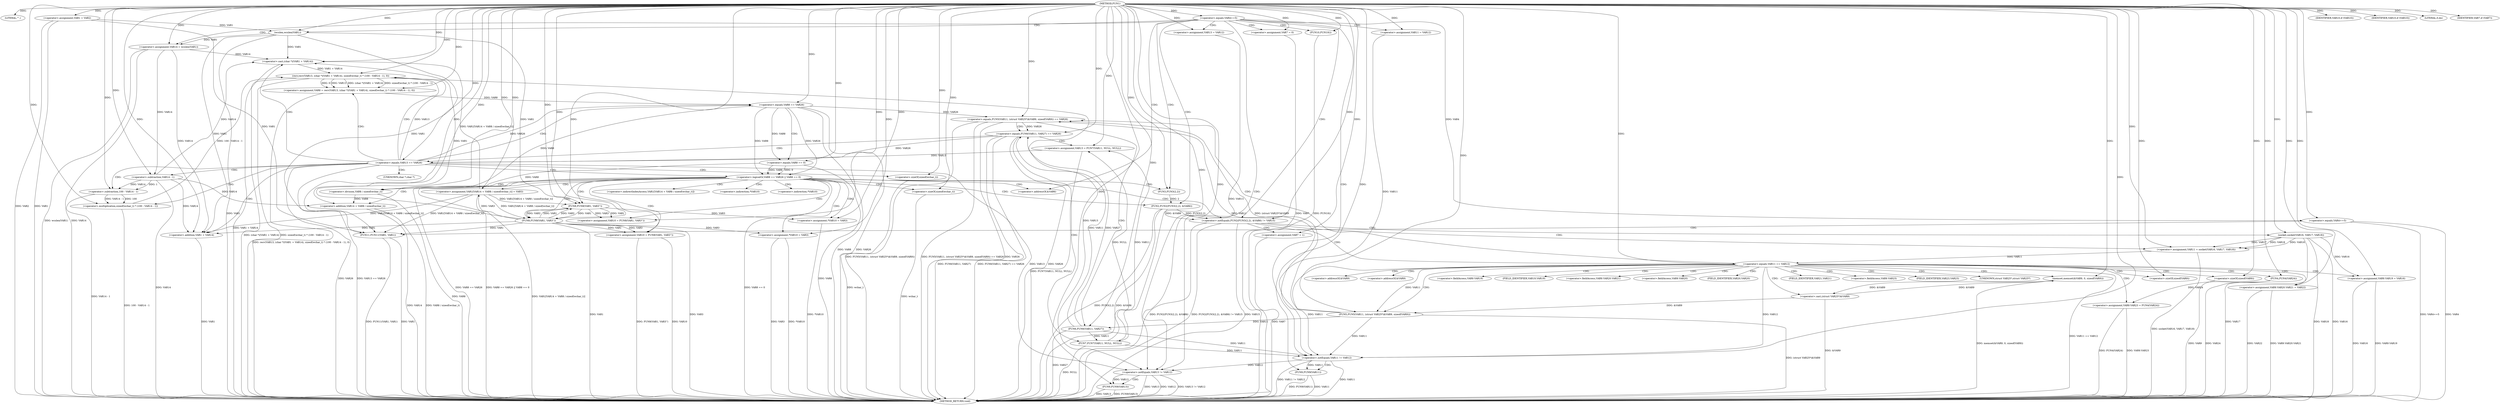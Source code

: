 digraph FUN1 {  
"1000100" [label = "(METHOD,FUN1)" ]
"1000308" [label = "(METHOD_RETURN,void)" ]
"1000103" [label = "(LITERAL,\"\",)" ]
"1000104" [label = "(<operator>.assignment,VAR1 = VAR2)" ]
"1000108" [label = "(<operator>.equals,VAR4==5)" ]
"1000115" [label = "(<operator>.assignment,VAR7 = 0)" ]
"1000122" [label = "(<operator>.assignment,VAR11 = VAR12)" ]
"1000126" [label = "(<operator>.assignment,VAR13 = VAR12)" ]
"1000130" [label = "(<operator>.assignment,VAR14 = wcslen(VAR1))" ]
"1000132" [label = "(wcslen,wcslen(VAR1))" ]
"1000137" [label = "(<operator>.notEquals,FUN2(FUN3(2,2), &VAR6) != VAR15)" ]
"1000138" [label = "(FUN2,FUN2(FUN3(2,2), &VAR6))" ]
"1000139" [label = "(FUN3,FUN3(2,2))" ]
"1000147" [label = "(<operator>.assignment,VAR7 = 1)" ]
"1000150" [label = "(<operator>.assignment,VAR11 = socket(VAR16, VAR17, VAR18))" ]
"1000152" [label = "(socket,socket(VAR16, VAR17, VAR18))" ]
"1000157" [label = "(<operator>.equals,VAR11 == VAR12)" ]
"1000162" [label = "(memset,memset(&VAR9, 0, sizeof(VAR9)))" ]
"1000166" [label = "(<operator>.sizeOf,sizeof(VAR9))" ]
"1000168" [label = "(<operator>.assignment,VAR9.VAR19 = VAR16)" ]
"1000173" [label = "(<operator>.assignment,VAR9.VAR20.VAR21 = VAR22)" ]
"1000180" [label = "(<operator>.assignment,VAR9.VAR23 = FUN4(VAR24))" ]
"1000184" [label = "(FUN4,FUN4(VAR24))" ]
"1000187" [label = "(<operator>.equals,FUN5(VAR11, (struct VAR25*)&VAR9, sizeof(VAR9)) == VAR26)" ]
"1000188" [label = "(FUN5,FUN5(VAR11, (struct VAR25*)&VAR9, sizeof(VAR9)))" ]
"1000190" [label = "(<operator>.cast,(struct VAR25*)&VAR9)" ]
"1000194" [label = "(<operator>.sizeOf,sizeof(VAR9))" ]
"1000200" [label = "(<operator>.equals,FUN6(VAR11, VAR27) == VAR26)" ]
"1000201" [label = "(FUN6,FUN6(VAR11, VAR27))" ]
"1000207" [label = "(<operator>.assignment,VAR13 = FUN7(VAR11, NULL, NULL))" ]
"1000209" [label = "(FUN7,FUN7(VAR11, NULL, NULL))" ]
"1000214" [label = "(<operator>.equals,VAR13 == VAR26)" ]
"1000219" [label = "(<operator>.assignment,VAR8 = recv(VAR13, (char *)(VAR1 + VAR14), sizeof(wchar_t) * (100 - VAR14 - 1), 0))" ]
"1000221" [label = "(recv,recv(VAR13, (char *)(VAR1 + VAR14), sizeof(wchar_t) * (100 - VAR14 - 1), 0))" ]
"1000223" [label = "(<operator>.cast,(char *)(VAR1 + VAR14))" ]
"1000225" [label = "(<operator>.addition,VAR1 + VAR14)" ]
"1000228" [label = "(<operator>.multiplication,sizeof(wchar_t) * (100 - VAR14 - 1))" ]
"1000229" [label = "(<operator>.sizeOf,sizeof(wchar_t))" ]
"1000231" [label = "(<operator>.subtraction,100 - VAR14 - 1)" ]
"1000233" [label = "(<operator>.subtraction,VAR14 - 1)" ]
"1000238" [label = "(<operator>.logicalOr,VAR8 == VAR26 || VAR8 == 0)" ]
"1000239" [label = "(<operator>.equals,VAR8 == VAR26)" ]
"1000242" [label = "(<operator>.equals,VAR8 == 0)" ]
"1000247" [label = "(<operator>.assignment,VAR1[VAR14 + VAR8 / sizeof(wchar_t)] = VAR3)" ]
"1000250" [label = "(<operator>.addition,VAR14 + VAR8 / sizeof(wchar_t))" ]
"1000252" [label = "(<operator>.division,VAR8 / sizeof(wchar_t))" ]
"1000254" [label = "(<operator>.sizeOf,sizeof(wchar_t))" ]
"1000257" [label = "(<operator>.assignment,VAR10 = FUN8(VAR1, VAR3''))" ]
"1000259" [label = "(FUN8,FUN8(VAR1, VAR3''))" ]
"1000263" [label = "(IDENTIFIER,VAR10,if (VAR10))" ]
"1000265" [label = "(<operator>.assignment,*VAR10 = VAR3)" ]
"1000269" [label = "(<operator>.assignment,VAR10 = FUN8(VAR1, VAR3''))" ]
"1000271" [label = "(FUN8,FUN8(VAR1, VAR3''))" ]
"1000275" [label = "(IDENTIFIER,VAR10,if (VAR10))" ]
"1000277" [label = "(<operator>.assignment,*VAR10 = VAR3)" ]
"1000281" [label = "(LITERAL,0,do)" ]
"1000283" [label = "(<operator>.notEquals,VAR11 != VAR12)" ]
"1000287" [label = "(FUN9,FUN9(VAR11))" ]
"1000290" [label = "(<operator>.notEquals,VAR13 != VAR12)" ]
"1000294" [label = "(FUN9,FUN9(VAR13))" ]
"1000297" [label = "(IDENTIFIER,VAR7,if (VAR7))" ]
"1000299" [label = "(FUN10,FUN10())" ]
"1000301" [label = "(<operator>.equals,VAR4==5)" ]
"1000305" [label = "(FUN11,FUN11(VAR1, VAR1))" ]
"1000142" [label = "(<operator>.addressOf,&VAR6)" ]
"1000163" [label = "(<operator>.addressOf,&VAR9)" ]
"1000169" [label = "(<operator>.fieldAccess,VAR9.VAR19)" ]
"1000171" [label = "(FIELD_IDENTIFIER,VAR19,VAR19)" ]
"1000174" [label = "(<operator>.fieldAccess,VAR9.VAR20.VAR21)" ]
"1000175" [label = "(<operator>.fieldAccess,VAR9.VAR20)" ]
"1000177" [label = "(FIELD_IDENTIFIER,VAR20,VAR20)" ]
"1000178" [label = "(FIELD_IDENTIFIER,VAR21,VAR21)" ]
"1000181" [label = "(<operator>.fieldAccess,VAR9.VAR23)" ]
"1000183" [label = "(FIELD_IDENTIFIER,VAR23,VAR23)" ]
"1000191" [label = "(UNKNOWN,struct VAR25*,struct VAR25*)" ]
"1000192" [label = "(<operator>.addressOf,&VAR9)" ]
"1000224" [label = "(UNKNOWN,char *,char *)" ]
"1000248" [label = "(<operator>.indirectIndexAccess,VAR1[VAR14 + VAR8 / sizeof(wchar_t)])" ]
"1000266" [label = "(<operator>.indirection,*VAR10)" ]
"1000278" [label = "(<operator>.indirection,*VAR10)" ]
  "1000184" -> "1000308"  [ label = "DDG: VAR24"] 
  "1000132" -> "1000308"  [ label = "DDG: VAR1"] 
  "1000187" -> "1000308"  [ label = "DDG: FUN5(VAR11, (struct VAR25*)&VAR9, sizeof(VAR9))"] 
  "1000247" -> "1000308"  [ label = "DDG: VAR1[VAR14 + VAR8 / sizeof(wchar_t)]"] 
  "1000290" -> "1000308"  [ label = "DDG: VAR13"] 
  "1000168" -> "1000308"  [ label = "DDG: VAR16"] 
  "1000187" -> "1000308"  [ label = "DDG: FUN5(VAR11, (struct VAR25*)&VAR9, sizeof(VAR9)) == VAR26"] 
  "1000138" -> "1000308"  [ label = "DDG: &VAR6"] 
  "1000223" -> "1000308"  [ label = "DDG: VAR1 + VAR14"] 
  "1000219" -> "1000308"  [ label = "DDG: recv(VAR13, (char *)(VAR1 + VAR14), sizeof(wchar_t) * (100 - VAR14 - 1), 0)"] 
  "1000250" -> "1000308"  [ label = "DDG: VAR14"] 
  "1000200" -> "1000308"  [ label = "DDG: FUN6(VAR11, VAR27)"] 
  "1000290" -> "1000308"  [ label = "DDG: VAR12"] 
  "1000221" -> "1000308"  [ label = "DDG: (char *)(VAR1 + VAR14)"] 
  "1000207" -> "1000308"  [ label = "DDG: FUN7(VAR11, NULL, NULL)"] 
  "1000283" -> "1000308"  [ label = "DDG: VAR11"] 
  "1000294" -> "1000308"  [ label = "DDG: FUN9(VAR13)"] 
  "1000238" -> "1000308"  [ label = "DDG: VAR8 == VAR26"] 
  "1000231" -> "1000308"  [ label = "DDG: VAR14 - 1"] 
  "1000252" -> "1000308"  [ label = "DDG: VAR8"] 
  "1000290" -> "1000308"  [ label = "DDG: VAR13 != VAR12"] 
  "1000168" -> "1000308"  [ label = "DDG: VAR9.VAR19"] 
  "1000277" -> "1000308"  [ label = "DDG: VAR3"] 
  "1000188" -> "1000308"  [ label = "DDG: (struct VAR25*)&VAR9"] 
  "1000200" -> "1000308"  [ label = "DDG: FUN6(VAR11, VAR27) == VAR26"] 
  "1000214" -> "1000308"  [ label = "DDG: VAR26"] 
  "1000157" -> "1000308"  [ label = "DDG: VAR11 == VAR12"] 
  "1000287" -> "1000308"  [ label = "DDG: FUN9(VAR11)"] 
  "1000173" -> "1000308"  [ label = "DDG: VAR22"] 
  "1000254" -> "1000308"  [ label = "DDG: wchar_t"] 
  "1000104" -> "1000308"  [ label = "DDG: VAR1"] 
  "1000225" -> "1000308"  [ label = "DDG: VAR1"] 
  "1000299" -> "1000308"  [ label = "DDG: FUN10()"] 
  "1000239" -> "1000308"  [ label = "DDG: VAR8"] 
  "1000238" -> "1000308"  [ label = "DDG: VAR8 == VAR26 || VAR8 == 0"] 
  "1000221" -> "1000308"  [ label = "DDG: sizeof(wchar_t) * (100 - VAR14 - 1)"] 
  "1000214" -> "1000308"  [ label = "DDG: VAR13 == VAR26"] 
  "1000305" -> "1000308"  [ label = "DDG: FUN11(VAR1, VAR1)"] 
  "1000305" -> "1000308"  [ label = "DDG: VAR1"] 
  "1000130" -> "1000308"  [ label = "DDG: wcslen(VAR1)"] 
  "1000138" -> "1000308"  [ label = "DDG: FUN3(2,2)"] 
  "1000194" -> "1000308"  [ label = "DDG: VAR9"] 
  "1000180" -> "1000308"  [ label = "DDG: FUN4(VAR24)"] 
  "1000150" -> "1000308"  [ label = "DDG: socket(VAR16, VAR17, VAR18)"] 
  "1000250" -> "1000308"  [ label = "DDG: VAR8 / sizeof(wchar_t)"] 
  "1000152" -> "1000308"  [ label = "DDG: VAR18"] 
  "1000137" -> "1000308"  [ label = "DDG: VAR15"] 
  "1000180" -> "1000308"  [ label = "DDG: VAR9.VAR23"] 
  "1000301" -> "1000308"  [ label = "DDG: VAR4==5"] 
  "1000201" -> "1000308"  [ label = "DDG: VAR27"] 
  "1000147" -> "1000308"  [ label = "DDG: VAR7"] 
  "1000265" -> "1000308"  [ label = "DDG: *VAR10"] 
  "1000152" -> "1000308"  [ label = "DDG: VAR16"] 
  "1000301" -> "1000308"  [ label = "DDG: VAR4"] 
  "1000228" -> "1000308"  [ label = "DDG: 100 - VAR14 - 1"] 
  "1000277" -> "1000308"  [ label = "DDG: *VAR10"] 
  "1000209" -> "1000308"  [ label = "DDG: NULL"] 
  "1000152" -> "1000308"  [ label = "DDG: VAR17"] 
  "1000294" -> "1000308"  [ label = "DDG: VAR13"] 
  "1000271" -> "1000308"  [ label = "DDG: VAR3"] 
  "1000233" -> "1000308"  [ label = "DDG: VAR14"] 
  "1000229" -> "1000308"  [ label = "DDG: wchar_t"] 
  "1000238" -> "1000308"  [ label = "DDG: VAR8 == 0"] 
  "1000287" -> "1000308"  [ label = "DDG: VAR11"] 
  "1000269" -> "1000308"  [ label = "DDG: VAR10"] 
  "1000271" -> "1000308"  [ label = "DDG: VAR1"] 
  "1000137" -> "1000308"  [ label = "DDG: FUN2(FUN3(2,2), &VAR6)"] 
  "1000187" -> "1000308"  [ label = "DDG: VAR26"] 
  "1000162" -> "1000308"  [ label = "DDG: memset(&VAR9, 0, sizeof(VAR9))"] 
  "1000283" -> "1000308"  [ label = "DDG: VAR11 != VAR12"] 
  "1000239" -> "1000308"  [ label = "DDG: VAR26"] 
  "1000269" -> "1000308"  [ label = "DDG: FUN8(VAR1, VAR3'')"] 
  "1000115" -> "1000308"  [ label = "DDG: VAR7"] 
  "1000190" -> "1000308"  [ label = "DDG: &VAR9"] 
  "1000173" -> "1000308"  [ label = "DDG: VAR9.VAR20.VAR21"] 
  "1000137" -> "1000308"  [ label = "DDG: FUN2(FUN3(2,2), &VAR6) != VAR15"] 
  "1000242" -> "1000308"  [ label = "DDG: VAR8"] 
  "1000104" -> "1000308"  [ label = "DDG: VAR2"] 
  "1000130" -> "1000308"  [ label = "DDG: VAR14"] 
  "1000200" -> "1000308"  [ label = "DDG: VAR26"] 
  "1000100" -> "1000103"  [ label = "DDG: "] 
  "1000100" -> "1000104"  [ label = "DDG: "] 
  "1000100" -> "1000108"  [ label = "DDG: "] 
  "1000100" -> "1000115"  [ label = "DDG: "] 
  "1000100" -> "1000122"  [ label = "DDG: "] 
  "1000100" -> "1000126"  [ label = "DDG: "] 
  "1000132" -> "1000130"  [ label = "DDG: VAR1"] 
  "1000100" -> "1000130"  [ label = "DDG: "] 
  "1000104" -> "1000132"  [ label = "DDG: VAR1"] 
  "1000100" -> "1000132"  [ label = "DDG: "] 
  "1000138" -> "1000137"  [ label = "DDG: FUN3(2,2)"] 
  "1000138" -> "1000137"  [ label = "DDG: &VAR6"] 
  "1000139" -> "1000138"  [ label = "DDG: 2"] 
  "1000100" -> "1000139"  [ label = "DDG: "] 
  "1000100" -> "1000137"  [ label = "DDG: "] 
  "1000100" -> "1000147"  [ label = "DDG: "] 
  "1000152" -> "1000150"  [ label = "DDG: VAR16"] 
  "1000152" -> "1000150"  [ label = "DDG: VAR17"] 
  "1000152" -> "1000150"  [ label = "DDG: VAR18"] 
  "1000100" -> "1000150"  [ label = "DDG: "] 
  "1000100" -> "1000152"  [ label = "DDG: "] 
  "1000150" -> "1000157"  [ label = "DDG: VAR11"] 
  "1000100" -> "1000157"  [ label = "DDG: "] 
  "1000190" -> "1000162"  [ label = "DDG: &VAR9"] 
  "1000100" -> "1000162"  [ label = "DDG: "] 
  "1000100" -> "1000166"  [ label = "DDG: "] 
  "1000152" -> "1000168"  [ label = "DDG: VAR16"] 
  "1000100" -> "1000168"  [ label = "DDG: "] 
  "1000100" -> "1000173"  [ label = "DDG: "] 
  "1000184" -> "1000180"  [ label = "DDG: VAR24"] 
  "1000100" -> "1000184"  [ label = "DDG: "] 
  "1000188" -> "1000187"  [ label = "DDG: VAR11"] 
  "1000188" -> "1000187"  [ label = "DDG: (struct VAR25*)&VAR9"] 
  "1000157" -> "1000188"  [ label = "DDG: VAR11"] 
  "1000100" -> "1000188"  [ label = "DDG: "] 
  "1000190" -> "1000188"  [ label = "DDG: &VAR9"] 
  "1000162" -> "1000190"  [ label = "DDG: &VAR9"] 
  "1000100" -> "1000194"  [ label = "DDG: "] 
  "1000239" -> "1000187"  [ label = "DDG: VAR26"] 
  "1000100" -> "1000187"  [ label = "DDG: "] 
  "1000201" -> "1000200"  [ label = "DDG: VAR11"] 
  "1000201" -> "1000200"  [ label = "DDG: VAR27"] 
  "1000188" -> "1000201"  [ label = "DDG: VAR11"] 
  "1000100" -> "1000201"  [ label = "DDG: "] 
  "1000187" -> "1000200"  [ label = "DDG: VAR26"] 
  "1000100" -> "1000200"  [ label = "DDG: "] 
  "1000209" -> "1000207"  [ label = "DDG: VAR11"] 
  "1000209" -> "1000207"  [ label = "DDG: NULL"] 
  "1000100" -> "1000207"  [ label = "DDG: "] 
  "1000201" -> "1000209"  [ label = "DDG: VAR11"] 
  "1000100" -> "1000209"  [ label = "DDG: "] 
  "1000207" -> "1000214"  [ label = "DDG: VAR13"] 
  "1000100" -> "1000214"  [ label = "DDG: "] 
  "1000200" -> "1000214"  [ label = "DDG: VAR26"] 
  "1000221" -> "1000219"  [ label = "DDG: VAR13"] 
  "1000221" -> "1000219"  [ label = "DDG: (char *)(VAR1 + VAR14)"] 
  "1000221" -> "1000219"  [ label = "DDG: sizeof(wchar_t) * (100 - VAR14 - 1)"] 
  "1000221" -> "1000219"  [ label = "DDG: 0"] 
  "1000100" -> "1000219"  [ label = "DDG: "] 
  "1000214" -> "1000221"  [ label = "DDG: VAR13"] 
  "1000100" -> "1000221"  [ label = "DDG: "] 
  "1000223" -> "1000221"  [ label = "DDG: VAR1 + VAR14"] 
  "1000247" -> "1000223"  [ label = "DDG: VAR1[VAR14 + VAR8 / sizeof(wchar_t)]"] 
  "1000132" -> "1000223"  [ label = "DDG: VAR1"] 
  "1000271" -> "1000223"  [ label = "DDG: VAR1"] 
  "1000100" -> "1000223"  [ label = "DDG: "] 
  "1000130" -> "1000223"  [ label = "DDG: VAR14"] 
  "1000233" -> "1000223"  [ label = "DDG: VAR14"] 
  "1000247" -> "1000225"  [ label = "DDG: VAR1[VAR14 + VAR8 / sizeof(wchar_t)]"] 
  "1000132" -> "1000225"  [ label = "DDG: VAR1"] 
  "1000271" -> "1000225"  [ label = "DDG: VAR1"] 
  "1000100" -> "1000225"  [ label = "DDG: "] 
  "1000130" -> "1000225"  [ label = "DDG: VAR14"] 
  "1000233" -> "1000225"  [ label = "DDG: VAR14"] 
  "1000228" -> "1000221"  [ label = "DDG: 100 - VAR14 - 1"] 
  "1000100" -> "1000228"  [ label = "DDG: "] 
  "1000100" -> "1000229"  [ label = "DDG: "] 
  "1000231" -> "1000228"  [ label = "DDG: 100"] 
  "1000231" -> "1000228"  [ label = "DDG: VAR14 - 1"] 
  "1000100" -> "1000231"  [ label = "DDG: "] 
  "1000233" -> "1000231"  [ label = "DDG: VAR14"] 
  "1000233" -> "1000231"  [ label = "DDG: 1"] 
  "1000100" -> "1000233"  [ label = "DDG: "] 
  "1000130" -> "1000233"  [ label = "DDG: VAR14"] 
  "1000239" -> "1000238"  [ label = "DDG: VAR8"] 
  "1000239" -> "1000238"  [ label = "DDG: VAR26"] 
  "1000219" -> "1000239"  [ label = "DDG: VAR8"] 
  "1000100" -> "1000239"  [ label = "DDG: "] 
  "1000214" -> "1000239"  [ label = "DDG: VAR26"] 
  "1000242" -> "1000238"  [ label = "DDG: VAR8"] 
  "1000242" -> "1000238"  [ label = "DDG: 0"] 
  "1000239" -> "1000242"  [ label = "DDG: VAR8"] 
  "1000100" -> "1000242"  [ label = "DDG: "] 
  "1000271" -> "1000247"  [ label = "DDG: VAR3"] 
  "1000100" -> "1000247"  [ label = "DDG: "] 
  "1000233" -> "1000250"  [ label = "DDG: VAR14"] 
  "1000100" -> "1000250"  [ label = "DDG: "] 
  "1000252" -> "1000250"  [ label = "DDG: VAR8"] 
  "1000239" -> "1000252"  [ label = "DDG: VAR8"] 
  "1000242" -> "1000252"  [ label = "DDG: VAR8"] 
  "1000100" -> "1000252"  [ label = "DDG: "] 
  "1000100" -> "1000254"  [ label = "DDG: "] 
  "1000259" -> "1000257"  [ label = "DDG: VAR1"] 
  "1000259" -> "1000257"  [ label = "DDG: VAR3"] 
  "1000100" -> "1000257"  [ label = "DDG: "] 
  "1000247" -> "1000259"  [ label = "DDG: VAR1[VAR14 + VAR8 / sizeof(wchar_t)]"] 
  "1000100" -> "1000259"  [ label = "DDG: "] 
  "1000132" -> "1000259"  [ label = "DDG: VAR1"] 
  "1000271" -> "1000259"  [ label = "DDG: VAR1"] 
  "1000271" -> "1000259"  [ label = "DDG: VAR3"] 
  "1000100" -> "1000263"  [ label = "DDG: "] 
  "1000259" -> "1000265"  [ label = "DDG: VAR3"] 
  "1000100" -> "1000265"  [ label = "DDG: "] 
  "1000271" -> "1000269"  [ label = "DDG: VAR1"] 
  "1000271" -> "1000269"  [ label = "DDG: VAR3"] 
  "1000100" -> "1000269"  [ label = "DDG: "] 
  "1000247" -> "1000271"  [ label = "DDG: VAR1[VAR14 + VAR8 / sizeof(wchar_t)]"] 
  "1000259" -> "1000271"  [ label = "DDG: VAR1"] 
  "1000100" -> "1000271"  [ label = "DDG: "] 
  "1000259" -> "1000271"  [ label = "DDG: VAR3"] 
  "1000100" -> "1000275"  [ label = "DDG: "] 
  "1000271" -> "1000277"  [ label = "DDG: VAR3"] 
  "1000100" -> "1000277"  [ label = "DDG: "] 
  "1000100" -> "1000281"  [ label = "DDG: "] 
  "1000209" -> "1000283"  [ label = "DDG: VAR11"] 
  "1000188" -> "1000283"  [ label = "DDG: VAR11"] 
  "1000122" -> "1000283"  [ label = "DDG: VAR11"] 
  "1000157" -> "1000283"  [ label = "DDG: VAR11"] 
  "1000201" -> "1000283"  [ label = "DDG: VAR11"] 
  "1000100" -> "1000283"  [ label = "DDG: "] 
  "1000157" -> "1000283"  [ label = "DDG: VAR12"] 
  "1000283" -> "1000287"  [ label = "DDG: VAR11"] 
  "1000100" -> "1000287"  [ label = "DDG: "] 
  "1000221" -> "1000290"  [ label = "DDG: VAR13"] 
  "1000126" -> "1000290"  [ label = "DDG: VAR13"] 
  "1000214" -> "1000290"  [ label = "DDG: VAR13"] 
  "1000100" -> "1000290"  [ label = "DDG: "] 
  "1000283" -> "1000290"  [ label = "DDG: VAR12"] 
  "1000290" -> "1000294"  [ label = "DDG: VAR13"] 
  "1000100" -> "1000294"  [ label = "DDG: "] 
  "1000100" -> "1000297"  [ label = "DDG: "] 
  "1000100" -> "1000299"  [ label = "DDG: "] 
  "1000108" -> "1000301"  [ label = "DDG: VAR4"] 
  "1000100" -> "1000301"  [ label = "DDG: "] 
  "1000247" -> "1000305"  [ label = "DDG: VAR1[VAR14 + VAR8 / sizeof(wchar_t)]"] 
  "1000132" -> "1000305"  [ label = "DDG: VAR1"] 
  "1000271" -> "1000305"  [ label = "DDG: VAR1"] 
  "1000104" -> "1000305"  [ label = "DDG: VAR1"] 
  "1000100" -> "1000305"  [ label = "DDG: "] 
  "1000108" -> "1000142"  [ label = "CDG: "] 
  "1000108" -> "1000139"  [ label = "CDG: "] 
  "1000108" -> "1000122"  [ label = "CDG: "] 
  "1000108" -> "1000126"  [ label = "CDG: "] 
  "1000108" -> "1000132"  [ label = "CDG: "] 
  "1000108" -> "1000130"  [ label = "CDG: "] 
  "1000108" -> "1000138"  [ label = "CDG: "] 
  "1000108" -> "1000290"  [ label = "CDG: "] 
  "1000108" -> "1000283"  [ label = "CDG: "] 
  "1000108" -> "1000137"  [ label = "CDG: "] 
  "1000108" -> "1000115"  [ label = "CDG: "] 
  "1000108" -> "1000299"  [ label = "CDG: "] 
  "1000137" -> "1000150"  [ label = "CDG: "] 
  "1000137" -> "1000157"  [ label = "CDG: "] 
  "1000137" -> "1000152"  [ label = "CDG: "] 
  "1000137" -> "1000147"  [ label = "CDG: "] 
  "1000157" -> "1000174"  [ label = "CDG: "] 
  "1000157" -> "1000191"  [ label = "CDG: "] 
  "1000157" -> "1000166"  [ label = "CDG: "] 
  "1000157" -> "1000180"  [ label = "CDG: "] 
  "1000157" -> "1000183"  [ label = "CDG: "] 
  "1000157" -> "1000188"  [ label = "CDG: "] 
  "1000157" -> "1000190"  [ label = "CDG: "] 
  "1000157" -> "1000175"  [ label = "CDG: "] 
  "1000157" -> "1000194"  [ label = "CDG: "] 
  "1000157" -> "1000192"  [ label = "CDG: "] 
  "1000157" -> "1000187"  [ label = "CDG: "] 
  "1000157" -> "1000169"  [ label = "CDG: "] 
  "1000157" -> "1000163"  [ label = "CDG: "] 
  "1000157" -> "1000168"  [ label = "CDG: "] 
  "1000157" -> "1000178"  [ label = "CDG: "] 
  "1000157" -> "1000173"  [ label = "CDG: "] 
  "1000157" -> "1000171"  [ label = "CDG: "] 
  "1000157" -> "1000184"  [ label = "CDG: "] 
  "1000157" -> "1000177"  [ label = "CDG: "] 
  "1000157" -> "1000162"  [ label = "CDG: "] 
  "1000157" -> "1000181"  [ label = "CDG: "] 
  "1000187" -> "1000200"  [ label = "CDG: "] 
  "1000187" -> "1000201"  [ label = "CDG: "] 
  "1000200" -> "1000214"  [ label = "CDG: "] 
  "1000200" -> "1000207"  [ label = "CDG: "] 
  "1000200" -> "1000209"  [ label = "CDG: "] 
  "1000214" -> "1000238"  [ label = "CDG: "] 
  "1000214" -> "1000221"  [ label = "CDG: "] 
  "1000214" -> "1000233"  [ label = "CDG: "] 
  "1000214" -> "1000219"  [ label = "CDG: "] 
  "1000214" -> "1000224"  [ label = "CDG: "] 
  "1000214" -> "1000239"  [ label = "CDG: "] 
  "1000214" -> "1000229"  [ label = "CDG: "] 
  "1000214" -> "1000225"  [ label = "CDG: "] 
  "1000214" -> "1000231"  [ label = "CDG: "] 
  "1000214" -> "1000223"  [ label = "CDG: "] 
  "1000214" -> "1000228"  [ label = "CDG: "] 
  "1000238" -> "1000259"  [ label = "CDG: "] 
  "1000238" -> "1000269"  [ label = "CDG: "] 
  "1000238" -> "1000254"  [ label = "CDG: "] 
  "1000238" -> "1000250"  [ label = "CDG: "] 
  "1000238" -> "1000248"  [ label = "CDG: "] 
  "1000238" -> "1000247"  [ label = "CDG: "] 
  "1000238" -> "1000271"  [ label = "CDG: "] 
  "1000238" -> "1000252"  [ label = "CDG: "] 
  "1000238" -> "1000257"  [ label = "CDG: "] 
  "1000238" -> "1000142"  [ label = "CDG: "] 
  "1000238" -> "1000139"  [ label = "CDG: "] 
  "1000238" -> "1000138"  [ label = "CDG: "] 
  "1000238" -> "1000137"  [ label = "CDG: "] 
  "1000238" -> "1000265"  [ label = "CDG: "] 
  "1000238" -> "1000266"  [ label = "CDG: "] 
  "1000238" -> "1000277"  [ label = "CDG: "] 
  "1000238" -> "1000278"  [ label = "CDG: "] 
  "1000239" -> "1000242"  [ label = "CDG: "] 
  "1000283" -> "1000287"  [ label = "CDG: "] 
  "1000290" -> "1000294"  [ label = "CDG: "] 
  "1000301" -> "1000305"  [ label = "CDG: "] 
}
